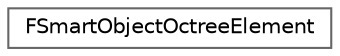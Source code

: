 digraph "Graphical Class Hierarchy"
{
 // INTERACTIVE_SVG=YES
 // LATEX_PDF_SIZE
  bgcolor="transparent";
  edge [fontname=Helvetica,fontsize=10,labelfontname=Helvetica,labelfontsize=10];
  node [fontname=Helvetica,fontsize=10,shape=box,height=0.2,width=0.4];
  rankdir="LR";
  Node0 [id="Node000000",label="FSmartObjectOctreeElement",height=0.2,width=0.4,color="grey40", fillcolor="white", style="filled",URL="$d3/d7b/structFSmartObjectOctreeElement.html",tooltip=" "];
}
